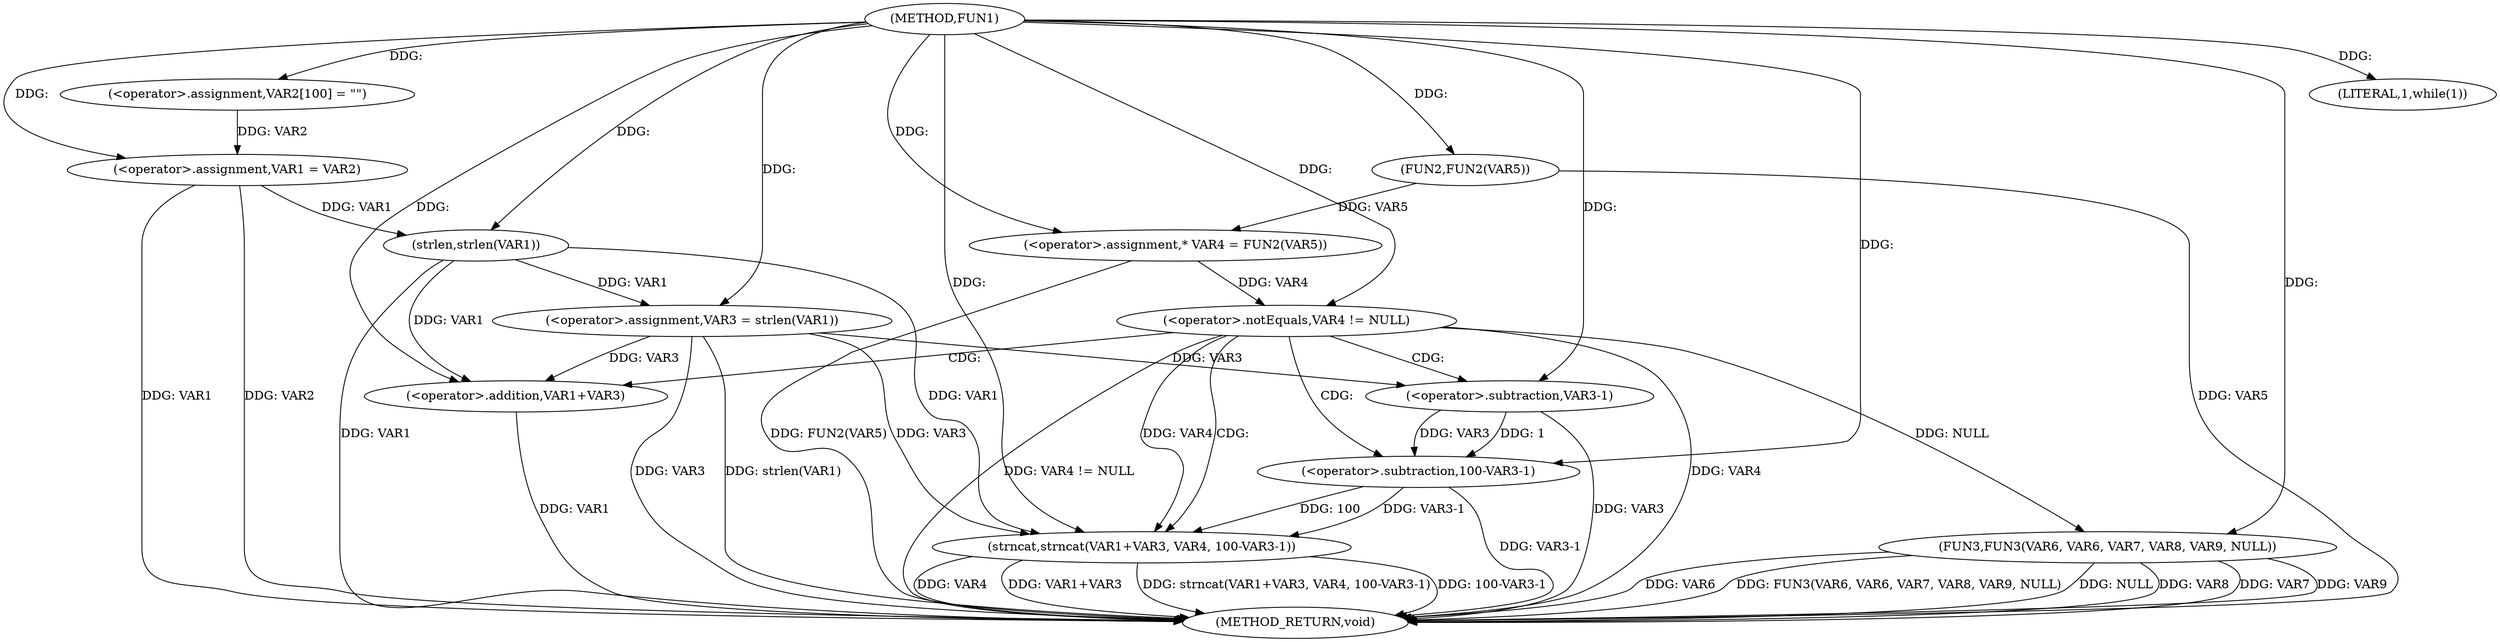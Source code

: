 digraph FUN1 {  
"1000100" [label = "(METHOD,FUN1)" ]
"1000147" [label = "(METHOD_RETURN,void)" ]
"1000104" [label = "(<operator>.assignment,VAR2[100] = \"\")" ]
"1000107" [label = "(<operator>.assignment,VAR1 = VAR2)" ]
"1000111" [label = "(LITERAL,1,while(1))" ]
"1000115" [label = "(<operator>.assignment,VAR3 = strlen(VAR1))" ]
"1000117" [label = "(strlen,strlen(VAR1))" ]
"1000120" [label = "(<operator>.assignment,* VAR4 = FUN2(VAR5))" ]
"1000122" [label = "(FUN2,FUN2(VAR5))" ]
"1000125" [label = "(<operator>.notEquals,VAR4 != NULL)" ]
"1000129" [label = "(strncat,strncat(VAR1+VAR3, VAR4, 100-VAR3-1))" ]
"1000130" [label = "(<operator>.addition,VAR1+VAR3)" ]
"1000134" [label = "(<operator>.subtraction,100-VAR3-1)" ]
"1000136" [label = "(<operator>.subtraction,VAR3-1)" ]
"1000140" [label = "(FUN3,FUN3(VAR6, VAR6, VAR7, VAR8, VAR9, NULL))" ]
  "1000115" -> "1000147"  [ label = "DDG: strlen(VAR1)"] 
  "1000140" -> "1000147"  [ label = "DDG: VAR6"] 
  "1000125" -> "1000147"  [ label = "DDG: VAR4 != NULL"] 
  "1000107" -> "1000147"  [ label = "DDG: VAR1"] 
  "1000140" -> "1000147"  [ label = "DDG: FUN3(VAR6, VAR6, VAR7, VAR8, VAR9, NULL)"] 
  "1000117" -> "1000147"  [ label = "DDG: VAR1"] 
  "1000129" -> "1000147"  [ label = "DDG: VAR4"] 
  "1000140" -> "1000147"  [ label = "DDG: NULL"] 
  "1000115" -> "1000147"  [ label = "DDG: VAR3"] 
  "1000130" -> "1000147"  [ label = "DDG: VAR1"] 
  "1000129" -> "1000147"  [ label = "DDG: VAR1+VAR3"] 
  "1000125" -> "1000147"  [ label = "DDG: VAR4"] 
  "1000122" -> "1000147"  [ label = "DDG: VAR5"] 
  "1000129" -> "1000147"  [ label = "DDG: strncat(VAR1+VAR3, VAR4, 100-VAR3-1)"] 
  "1000140" -> "1000147"  [ label = "DDG: VAR8"] 
  "1000129" -> "1000147"  [ label = "DDG: 100-VAR3-1"] 
  "1000140" -> "1000147"  [ label = "DDG: VAR7"] 
  "1000134" -> "1000147"  [ label = "DDG: VAR3-1"] 
  "1000120" -> "1000147"  [ label = "DDG: FUN2(VAR5)"] 
  "1000140" -> "1000147"  [ label = "DDG: VAR9"] 
  "1000136" -> "1000147"  [ label = "DDG: VAR3"] 
  "1000107" -> "1000147"  [ label = "DDG: VAR2"] 
  "1000100" -> "1000104"  [ label = "DDG: "] 
  "1000104" -> "1000107"  [ label = "DDG: VAR2"] 
  "1000100" -> "1000107"  [ label = "DDG: "] 
  "1000100" -> "1000111"  [ label = "DDG: "] 
  "1000117" -> "1000115"  [ label = "DDG: VAR1"] 
  "1000100" -> "1000115"  [ label = "DDG: "] 
  "1000107" -> "1000117"  [ label = "DDG: VAR1"] 
  "1000100" -> "1000117"  [ label = "DDG: "] 
  "1000122" -> "1000120"  [ label = "DDG: VAR5"] 
  "1000100" -> "1000120"  [ label = "DDG: "] 
  "1000100" -> "1000122"  [ label = "DDG: "] 
  "1000120" -> "1000125"  [ label = "DDG: VAR4"] 
  "1000100" -> "1000125"  [ label = "DDG: "] 
  "1000117" -> "1000129"  [ label = "DDG: VAR1"] 
  "1000100" -> "1000129"  [ label = "DDG: "] 
  "1000115" -> "1000129"  [ label = "DDG: VAR3"] 
  "1000117" -> "1000130"  [ label = "DDG: VAR1"] 
  "1000100" -> "1000130"  [ label = "DDG: "] 
  "1000115" -> "1000130"  [ label = "DDG: VAR3"] 
  "1000125" -> "1000129"  [ label = "DDG: VAR4"] 
  "1000134" -> "1000129"  [ label = "DDG: 100"] 
  "1000134" -> "1000129"  [ label = "DDG: VAR3-1"] 
  "1000100" -> "1000134"  [ label = "DDG: "] 
  "1000136" -> "1000134"  [ label = "DDG: VAR3"] 
  "1000136" -> "1000134"  [ label = "DDG: 1"] 
  "1000100" -> "1000136"  [ label = "DDG: "] 
  "1000115" -> "1000136"  [ label = "DDG: VAR3"] 
  "1000100" -> "1000140"  [ label = "DDG: "] 
  "1000125" -> "1000140"  [ label = "DDG: NULL"] 
  "1000125" -> "1000129"  [ label = "CDG: "] 
  "1000125" -> "1000130"  [ label = "CDG: "] 
  "1000125" -> "1000136"  [ label = "CDG: "] 
  "1000125" -> "1000134"  [ label = "CDG: "] 
}
